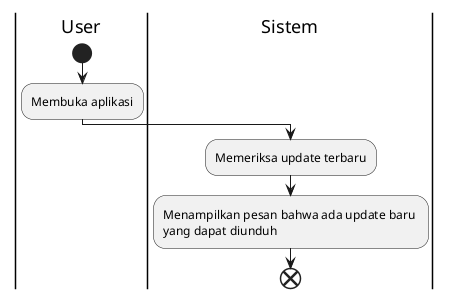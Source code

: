 @startuml check update
|User|
start
:Membuka aplikasi;
|Sistem|
:Memeriksa update terbaru;
:Menampilkan pesan bahwa ada update baru \nyang dapat diunduh;
end
@enduml
